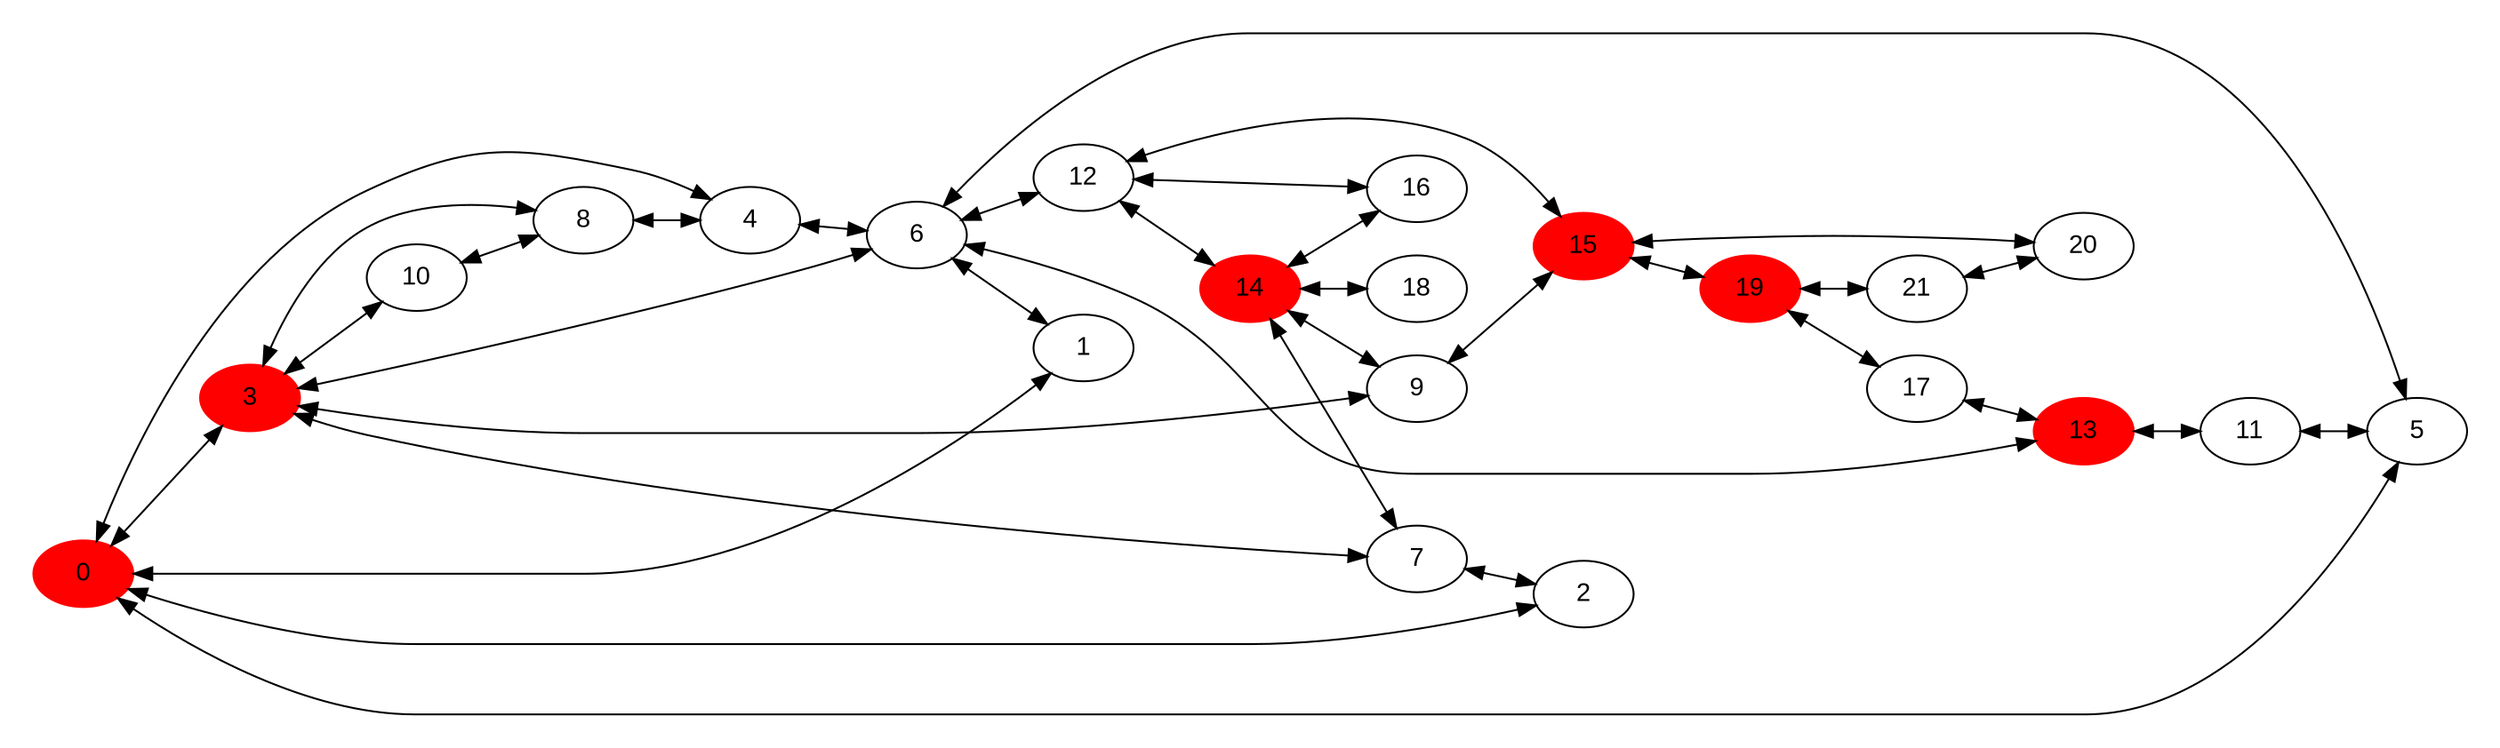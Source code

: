 strict digraph 1 {graph[fontname="Arial";rankdir="LR";pad="0.25"]
node[fontname="Arial" target="_parent"]
edge[fontname="Arial"]
concentrate=true
0 [style=filled,color=red]
3 [style=filled,color=red]
13 [style=filled,color=red]
14 [style=filled,color=red]
15 [style=filled,color=red]
19 [style=filled,color=red]

0->1
0->2
0->3
0->4
0->5
1->0
1->6
2->0
2->7
3->0
3->6
3->7
3->8
3->9
3->10
4->0
4->6
4->8
5->0
5->6
5->11
6->1
6->3
6->4
6->5
6->12
6->13
7->2
7->3
7->14
8->3
8->4
8->10
9->3
9->14
9->15
10->3
10->8
11->5
11->13
12->6
12->14
12->15
12->16
13->6
13->11
13->17
14->7
14->9
14->12
14->16
14->18
15->9
15->12
15->19
15->20
16->12
16->14
17->13
17->19
18->14
19->15
19->17
19->21
20->15
20->21
21->19
21->20

}
